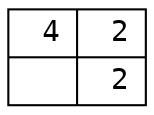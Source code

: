 digraph {
  node [fontname="Courier"];
  s2_1_0_1 [shape=record, label="{{&nbsp;4|&nbsp;2}|{&nbsp;&nbsp;|&nbsp;2}}"];
}
